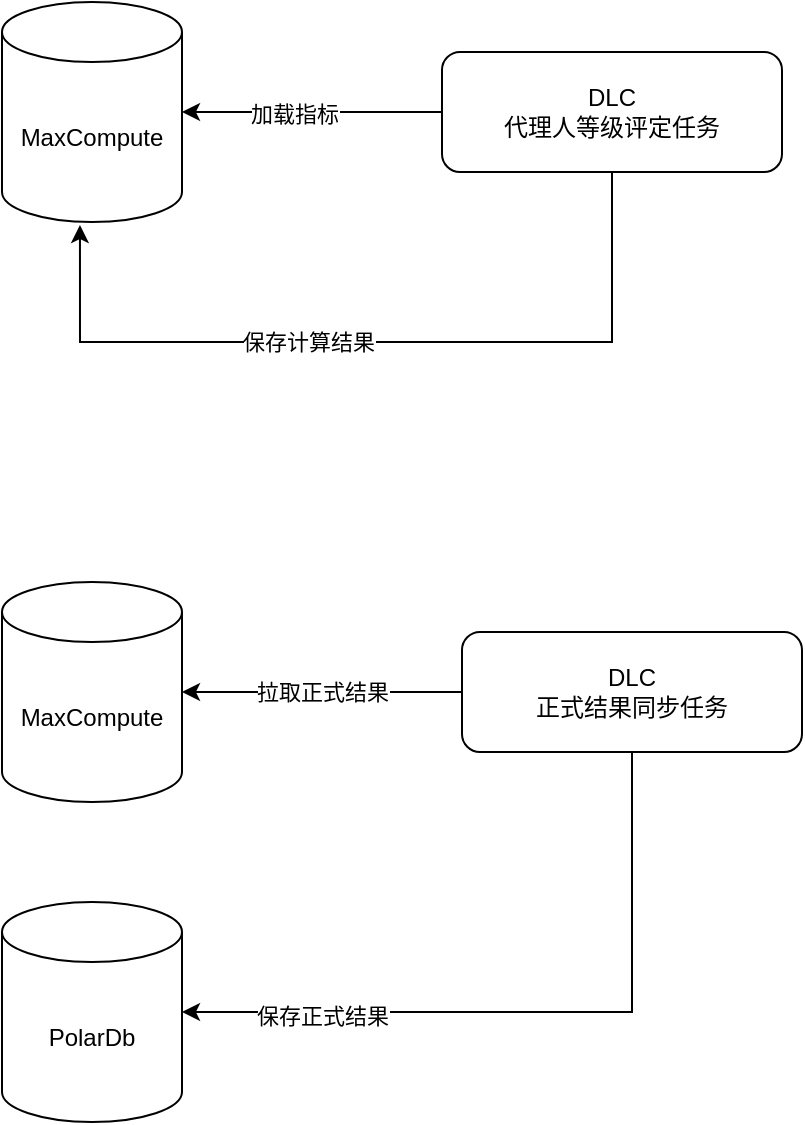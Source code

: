 <mxfile version="24.2.3" type="github">
  <diagram name="Page-1" id="Ac7PH2RQ3yaFLBozEbNl">
    <mxGraphModel dx="1194" dy="756" grid="0" gridSize="10" guides="1" tooltips="1" connect="1" arrows="1" fold="1" page="1" pageScale="1" pageWidth="850" pageHeight="1100" math="0" shadow="0">
      <root>
        <mxCell id="0" />
        <mxCell id="1" parent="0" />
        <mxCell id="arN5VARNRhYpQM9ClI0x-1" value="MaxCompute" style="shape=cylinder3;whiteSpace=wrap;html=1;boundedLbl=1;backgroundOutline=1;size=15;" vertex="1" parent="1">
          <mxGeometry x="60" y="170" width="90" height="110" as="geometry" />
        </mxCell>
        <mxCell id="arN5VARNRhYpQM9ClI0x-3" style="edgeStyle=orthogonalEdgeStyle;rounded=0;orthogonalLoop=1;jettySize=auto;html=1;" edge="1" parent="1" source="arN5VARNRhYpQM9ClI0x-2" target="arN5VARNRhYpQM9ClI0x-1">
          <mxGeometry relative="1" as="geometry" />
        </mxCell>
        <mxCell id="arN5VARNRhYpQM9ClI0x-4" value="加载指标" style="edgeLabel;html=1;align=center;verticalAlign=middle;resizable=0;points=[];" vertex="1" connectable="0" parent="arN5VARNRhYpQM9ClI0x-3">
          <mxGeometry x="0.139" y="1" relative="1" as="geometry">
            <mxPoint as="offset" />
          </mxGeometry>
        </mxCell>
        <mxCell id="arN5VARNRhYpQM9ClI0x-2" value="DLC&lt;div&gt;代理人等级评定任务&lt;/div&gt;" style="rounded=1;whiteSpace=wrap;html=1;" vertex="1" parent="1">
          <mxGeometry x="280" y="195" width="170" height="60" as="geometry" />
        </mxCell>
        <mxCell id="arN5VARNRhYpQM9ClI0x-5" style="edgeStyle=orthogonalEdgeStyle;rounded=0;orthogonalLoop=1;jettySize=auto;html=1;entryX=0.433;entryY=1.014;entryDx=0;entryDy=0;entryPerimeter=0;" edge="1" parent="1" source="arN5VARNRhYpQM9ClI0x-2" target="arN5VARNRhYpQM9ClI0x-1">
          <mxGeometry relative="1" as="geometry">
            <Array as="points">
              <mxPoint x="365" y="340" />
              <mxPoint x="99" y="340" />
            </Array>
          </mxGeometry>
        </mxCell>
        <mxCell id="arN5VARNRhYpQM9ClI0x-6" value="保存计算结果" style="edgeLabel;html=1;align=center;verticalAlign=middle;resizable=0;points=[];" vertex="1" connectable="0" parent="arN5VARNRhYpQM9ClI0x-5">
          <mxGeometry x="0.132" y="4" relative="1" as="geometry">
            <mxPoint x="-5" y="-4" as="offset" />
          </mxGeometry>
        </mxCell>
        <mxCell id="arN5VARNRhYpQM9ClI0x-12" value="MaxCompute" style="shape=cylinder3;whiteSpace=wrap;html=1;boundedLbl=1;backgroundOutline=1;size=15;" vertex="1" parent="1">
          <mxGeometry x="60" y="460" width="90" height="110" as="geometry" />
        </mxCell>
        <mxCell id="arN5VARNRhYpQM9ClI0x-15" style="edgeStyle=orthogonalEdgeStyle;rounded=0;orthogonalLoop=1;jettySize=auto;html=1;" edge="1" parent="1" source="arN5VARNRhYpQM9ClI0x-13" target="arN5VARNRhYpQM9ClI0x-12">
          <mxGeometry relative="1" as="geometry" />
        </mxCell>
        <mxCell id="arN5VARNRhYpQM9ClI0x-16" value="拉取正式结果" style="edgeLabel;html=1;align=center;verticalAlign=middle;resizable=0;points=[];" vertex="1" connectable="0" parent="arN5VARNRhYpQM9ClI0x-15">
          <mxGeometry x="0.1" y="-1" relative="1" as="geometry">
            <mxPoint x="7" y="1" as="offset" />
          </mxGeometry>
        </mxCell>
        <mxCell id="arN5VARNRhYpQM9ClI0x-13" value="DLC&lt;div&gt;正式结果同步任务&lt;/div&gt;" style="rounded=1;whiteSpace=wrap;html=1;" vertex="1" parent="1">
          <mxGeometry x="290" y="485" width="170" height="60" as="geometry" />
        </mxCell>
        <mxCell id="arN5VARNRhYpQM9ClI0x-17" value="PolarDb" style="shape=cylinder3;whiteSpace=wrap;html=1;boundedLbl=1;backgroundOutline=1;size=15;" vertex="1" parent="1">
          <mxGeometry x="60" y="620" width="90" height="110" as="geometry" />
        </mxCell>
        <mxCell id="arN5VARNRhYpQM9ClI0x-20" style="edgeStyle=orthogonalEdgeStyle;rounded=0;orthogonalLoop=1;jettySize=auto;html=1;entryX=1;entryY=0.5;entryDx=0;entryDy=0;entryPerimeter=0;" edge="1" parent="1" source="arN5VARNRhYpQM9ClI0x-13" target="arN5VARNRhYpQM9ClI0x-17">
          <mxGeometry relative="1" as="geometry">
            <Array as="points">
              <mxPoint x="375" y="675" />
            </Array>
          </mxGeometry>
        </mxCell>
        <mxCell id="arN5VARNRhYpQM9ClI0x-21" value="保存正式结果" style="edgeLabel;html=1;align=center;verticalAlign=middle;resizable=0;points=[];" vertex="1" connectable="0" parent="arN5VARNRhYpQM9ClI0x-20">
          <mxGeometry x="0.606" y="2" relative="1" as="geometry">
            <mxPoint as="offset" />
          </mxGeometry>
        </mxCell>
      </root>
    </mxGraphModel>
  </diagram>
</mxfile>
